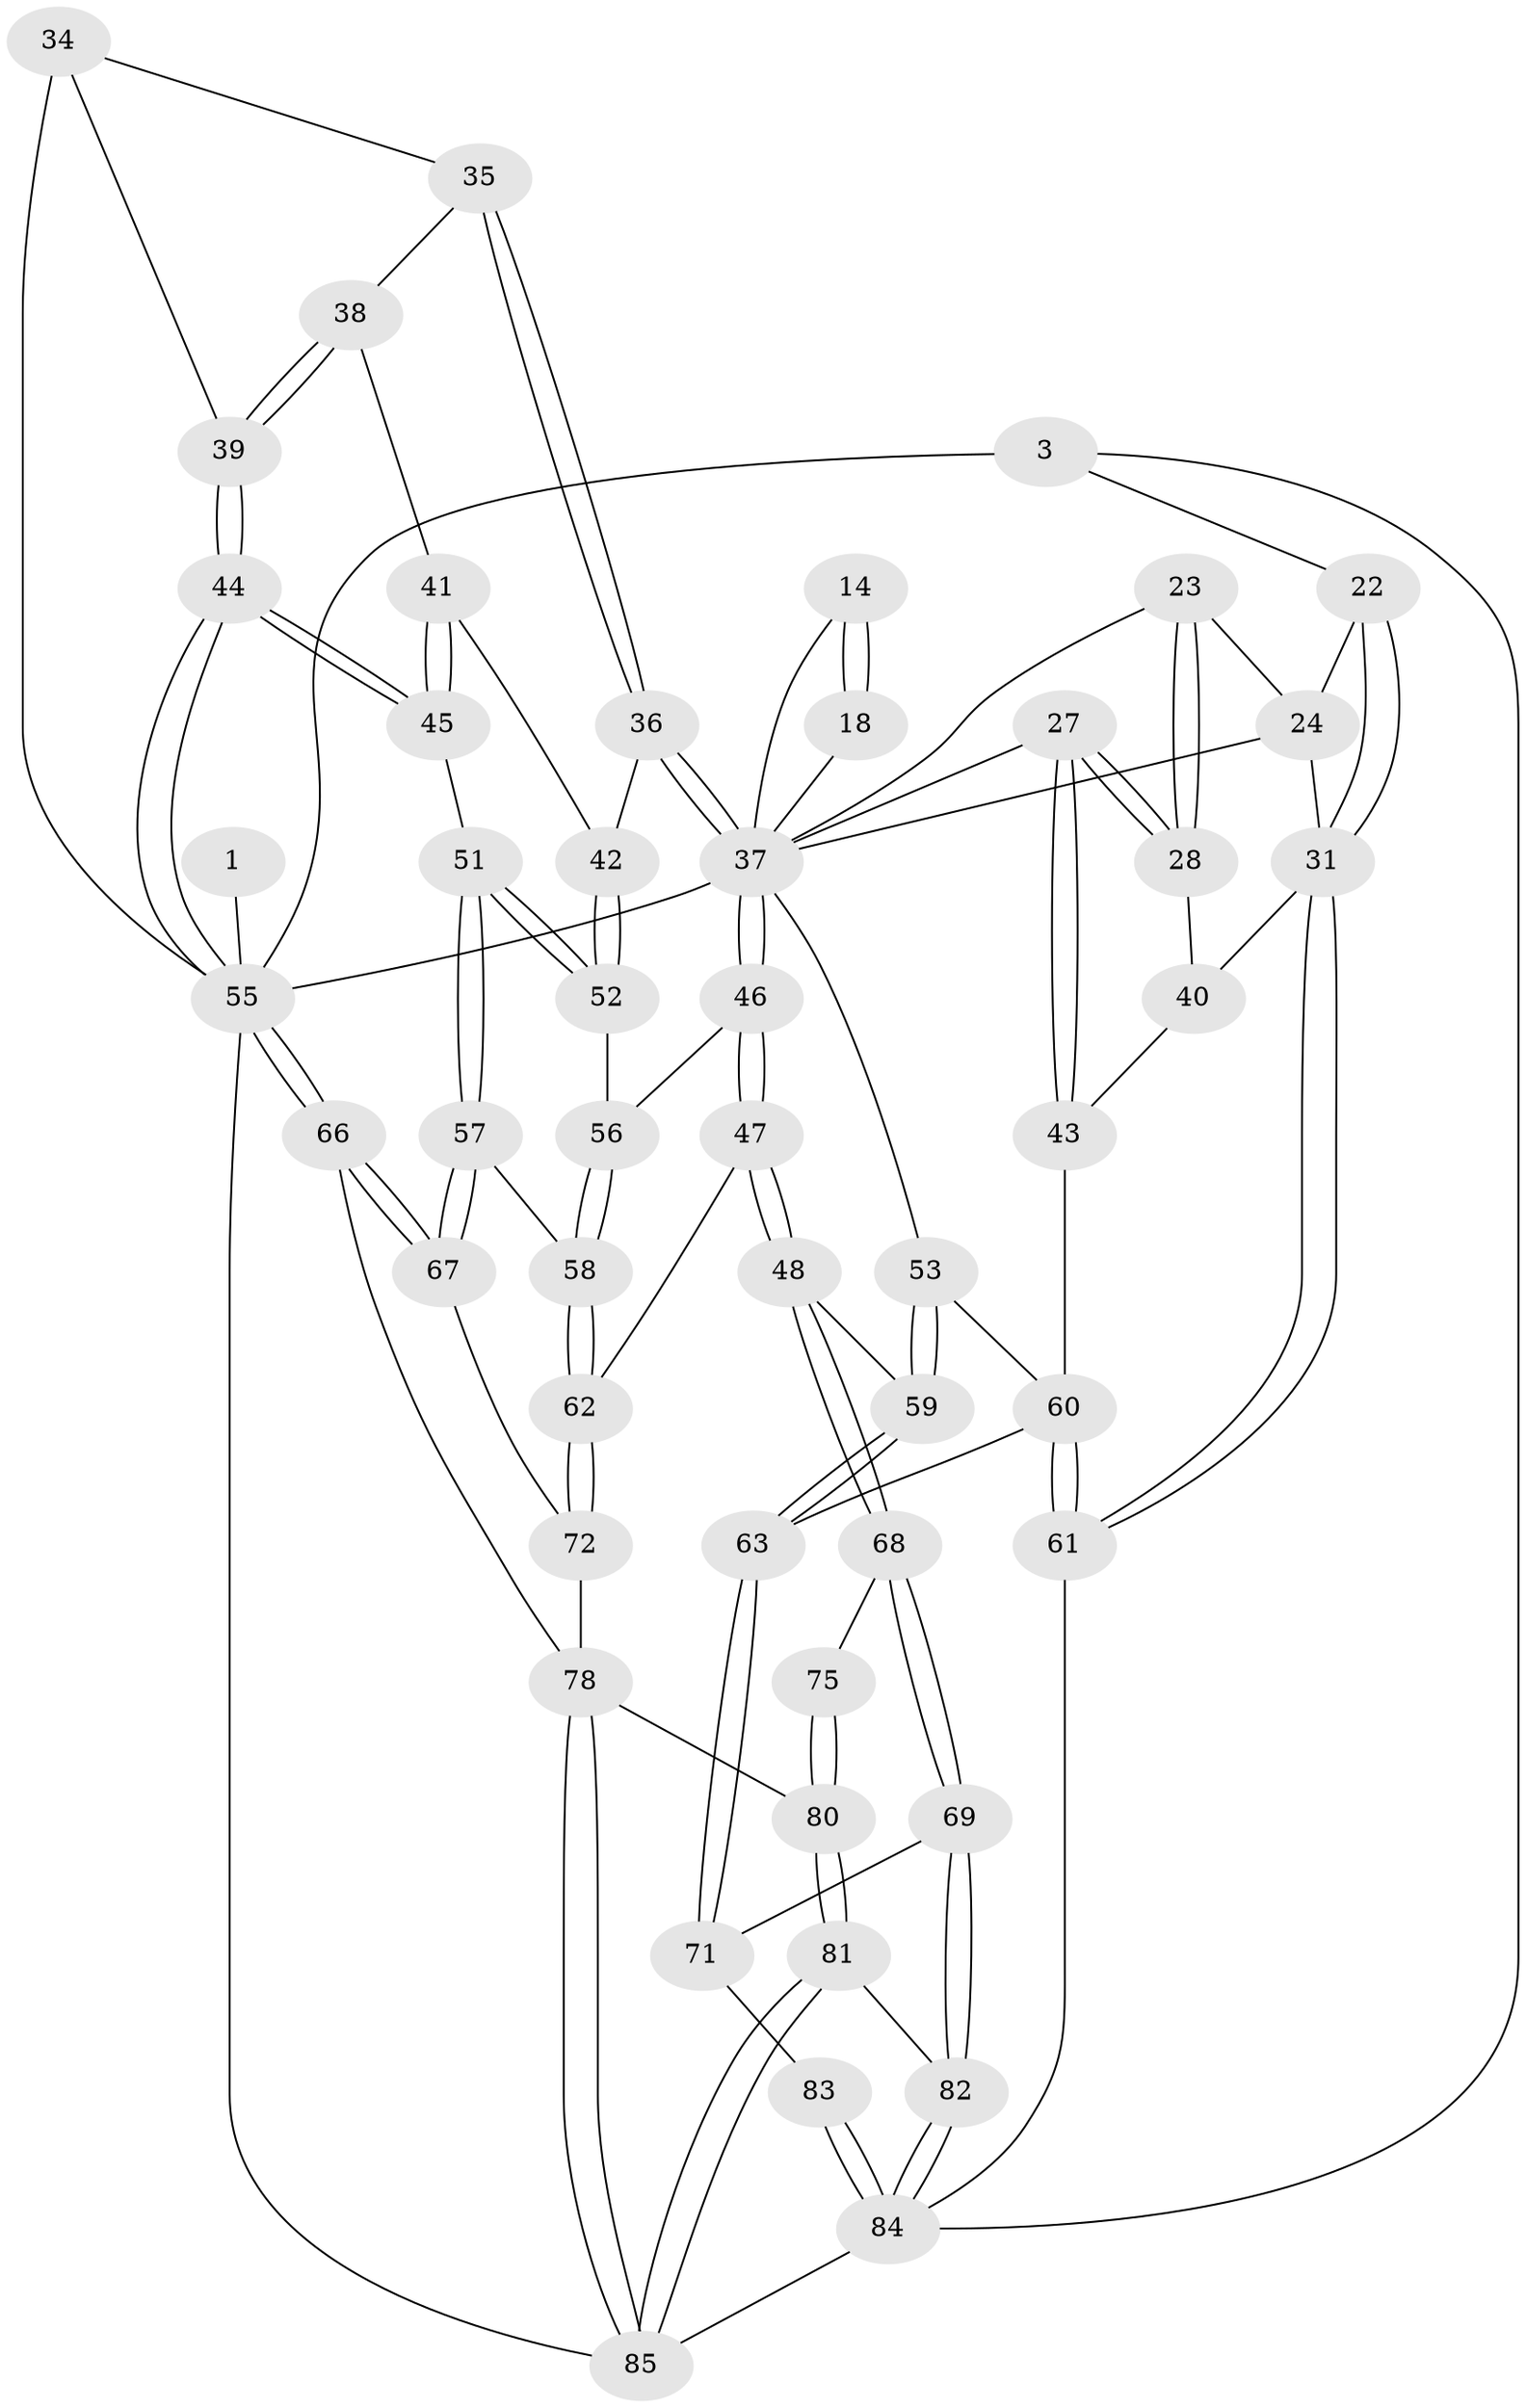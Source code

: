 // original degree distribution, {3: 0.023529411764705882, 6: 0.2, 5: 0.5411764705882353, 4: 0.23529411764705882}
// Generated by graph-tools (version 1.1) at 2025/04/03/04/25 22:04:51]
// undirected, 51 vertices, 120 edges
graph export_dot {
graph [start="1"]
  node [color=gray90,style=filled];
  1 [pos="+0.7396553739862766+0"];
  3 [pos="+0+0"];
  14 [pos="+0.14846211500416026+0.10904838416447281",super="+13"];
  18 [pos="+0.21948341645391234+0.1630589119508982"];
  22 [pos="+0+0.2489948556168954"];
  23 [pos="+0.12761285339572997+0.2965805109526217"];
  24 [pos="+0.07494303237822905+0.3171952591927114",super="+21"];
  27 [pos="+0.1701727983159372+0.3792792284156947"];
  28 [pos="+0.16375823363479725+0.37508270060220555"];
  31 [pos="+0+0.4222989945488213",super="+30+29"];
  34 [pos="+0.8043897005790844+0.22016896090920968",super="+33"];
  35 [pos="+0.8588051335956703+0.27965594088585966"];
  36 [pos="+0.6960088741866508+0.46894343279998024"];
  37 [pos="+0.6499368895785989+0.488070228562524",super="+10+11+12+26"];
  38 [pos="+0.9165157099809724+0.32037381496799705"];
  39 [pos="+1+0.24572431481652024"];
  40 [pos="+0+0.4307535460451304",super="+32"];
  41 [pos="+0.9058603876949698+0.3644662266172435"];
  42 [pos="+0.8515726631728938+0.4360836988908174"];
  43 [pos="+0.08574127485041104+0.5088804472941065"];
  44 [pos="+1+0.5918153762521493"];
  45 [pos="+1+0.575984627511554"];
  46 [pos="+0.648258491599718+0.5018530288139024"];
  47 [pos="+0.5870769920415456+0.6297984253047814"];
  48 [pos="+0.5647717783392309+0.6422264034823634"];
  51 [pos="+0.993825873484802+0.5816367712706475"];
  52 [pos="+0.8936592797082815+0.5404763384718283"];
  53 [pos="+0.23444313081858148+0.5450546358061026",super="+50"];
  55 [pos="+1+0.8115737341306106",super="+2+25"];
  56 [pos="+0.8206008879813056+0.5621529336970554"];
  57 [pos="+0.8901455584683242+0.6821626567008132"];
  58 [pos="+0.829886268161823+0.6740617270037143"];
  59 [pos="+0.3305432098525162+0.6416690684422163",super="+49"];
  60 [pos="+0.1191127043883174+0.6617659342510821",super="+54"];
  61 [pos="+0+0.8823349787247766"];
  62 [pos="+0.7271361846502578+0.7120795150940838"];
  63 [pos="+0.25686805534228696+0.7722011935122136"];
  66 [pos="+0.951854920606862+0.8521278030565921"];
  67 [pos="+0.9182067222817617+0.7958663319124809"];
  68 [pos="+0.5145055174956485+0.7978776701618521"];
  69 [pos="+0.46059550090227314+0.8396492327125298"];
  71 [pos="+0.25902114664351916+0.7809750731050014",super="+70"];
  72 [pos="+0.7418468682771844+0.7480458324054198"];
  75 [pos="+0.5740082088190798+0.8493552351012398"];
  78 [pos="+0.8734346549502949+0.9802828963366852",super="+76"];
  80 [pos="+0.6680314614279967+1",super="+79+74"];
  81 [pos="+0.6870844361304382+1"];
  82 [pos="+0.5256050485896274+1"];
  83 [pos="+0.3337404975192797+0.9422561331352957",super="+77"];
  84 [pos="+0.28303157028827935+1",super="+65+64"];
  85 [pos="+0.8040657701463279+1"];
  1 -- 55 [weight=2];
  3 -- 22;
  3 -- 55 [weight=2];
  3 -- 84;
  14 -- 18 [weight=2];
  14 -- 18;
  14 -- 37 [weight=2];
  18 -- 37;
  22 -- 31;
  22 -- 31;
  22 -- 24;
  23 -- 24;
  23 -- 28;
  23 -- 28;
  23 -- 37;
  24 -- 31;
  24 -- 37;
  27 -- 28;
  27 -- 28;
  27 -- 43;
  27 -- 43;
  27 -- 37;
  28 -- 40;
  31 -- 61;
  31 -- 61;
  31 -- 40 [weight=2];
  34 -- 35;
  34 -- 55 [weight=2];
  34 -- 39;
  35 -- 36;
  35 -- 36;
  35 -- 38;
  36 -- 37;
  36 -- 37;
  36 -- 42;
  37 -- 46;
  37 -- 46;
  37 -- 55 [weight=3];
  37 -- 53;
  38 -- 39;
  38 -- 39;
  38 -- 41;
  39 -- 44;
  39 -- 44;
  40 -- 43;
  41 -- 42;
  41 -- 45;
  41 -- 45;
  42 -- 52;
  42 -- 52;
  43 -- 60;
  44 -- 45;
  44 -- 45;
  44 -- 55;
  44 -- 55;
  45 -- 51;
  46 -- 47;
  46 -- 47;
  46 -- 56;
  47 -- 48;
  47 -- 48;
  47 -- 62;
  48 -- 68;
  48 -- 68;
  48 -- 59;
  51 -- 52;
  51 -- 52;
  51 -- 57;
  51 -- 57;
  52 -- 56;
  53 -- 59 [weight=2];
  53 -- 59;
  53 -- 60;
  55 -- 66;
  55 -- 66;
  55 -- 85;
  56 -- 58;
  56 -- 58;
  57 -- 58;
  57 -- 67;
  57 -- 67;
  58 -- 62;
  58 -- 62;
  59 -- 63;
  59 -- 63;
  60 -- 61;
  60 -- 61;
  60 -- 63;
  61 -- 84;
  62 -- 72;
  62 -- 72;
  63 -- 71;
  63 -- 71;
  66 -- 67;
  66 -- 67;
  66 -- 78;
  67 -- 72;
  68 -- 69;
  68 -- 69;
  68 -- 75;
  69 -- 82;
  69 -- 82;
  69 -- 71;
  71 -- 83 [weight=2];
  72 -- 78;
  75 -- 80 [weight=2];
  75 -- 80;
  78 -- 85;
  78 -- 85;
  78 -- 80 [weight=2];
  80 -- 81;
  80 -- 81;
  81 -- 82;
  81 -- 85;
  81 -- 85;
  82 -- 84;
  82 -- 84;
  83 -- 84 [weight=2];
  83 -- 84;
  84 -- 85;
}
